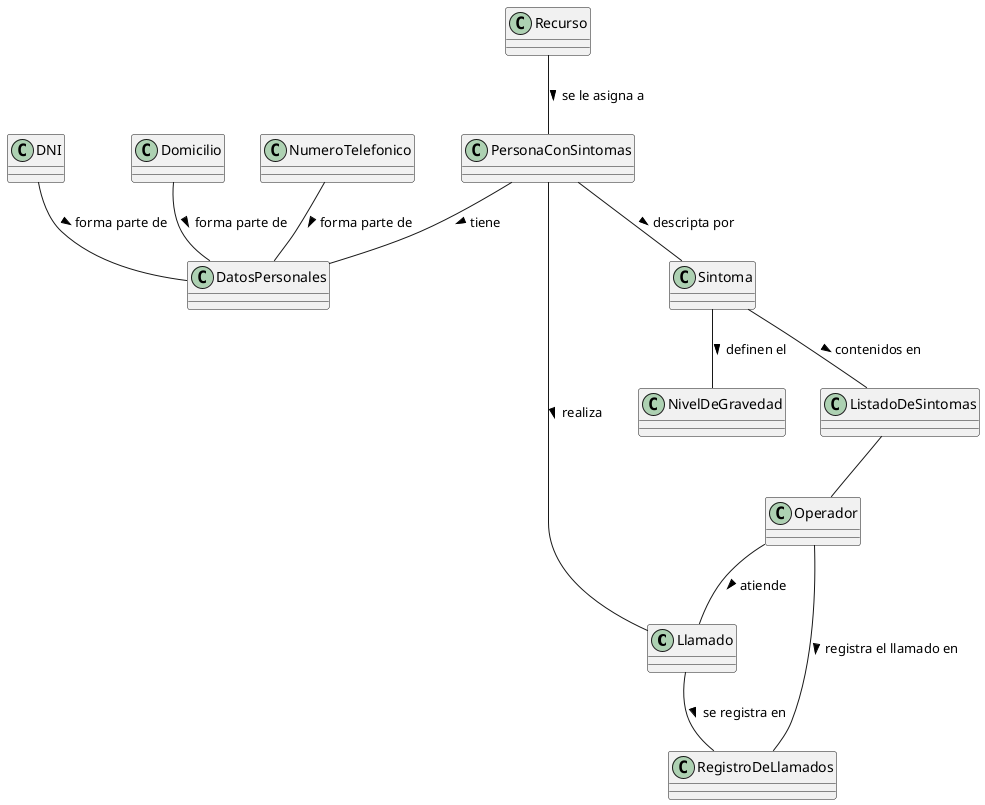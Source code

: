 @startuml


    Llamado -- RegistroDeLlamados: se registra en >
    Operador -- Llamado: atiende >
    PersonaConSintomas -- Llamado: realiza >
    Operador -- RegistroDeLlamados: registra el llamado en >
   

    PersonaConSintomas -- Sintoma: descripta por >
    Sintoma -- NivelDeGravedad: definen el >

    Recurso -- PersonaConSintomas: se le asigna a >
    PersonaConSintomas -- DatosPersonales: tiene >
    DNI -- DatosPersonales: forma parte de >
    Domicilio -- DatosPersonales: forma parte de >
    NumeroTelefonico -- DatosPersonales: forma parte de >

    Sintoma -- ListadoDeSintomas: contenidos en >
    ListadoDeSintomas -- Operador





    
    
@enduml
